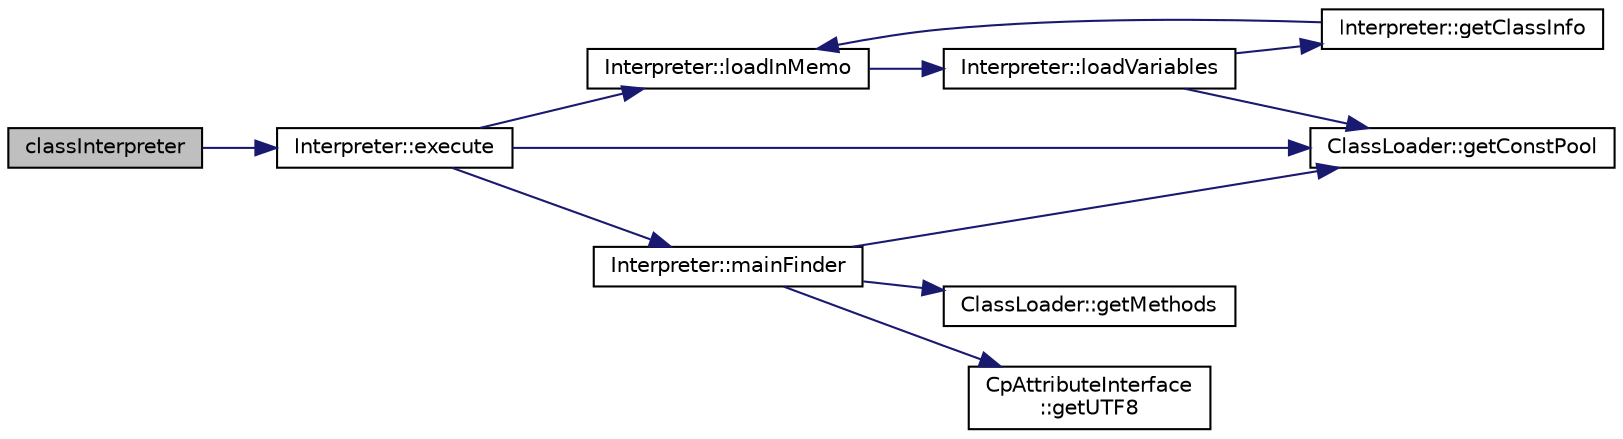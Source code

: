 digraph "classInterpreter"
{
  edge [fontname="Helvetica",fontsize="10",labelfontname="Helvetica",labelfontsize="10"];
  node [fontname="Helvetica",fontsize="10",shape=record];
  rankdir="LR";
  Node1 [label="classInterpreter",height=0.2,width=0.4,color="black", fillcolor="grey75", style="filled", fontcolor="black"];
  Node1 -> Node2 [color="midnightblue",fontsize="10",style="solid",fontname="Helvetica"];
  Node2 [label="Interpreter::execute",height=0.2,width=0.4,color="black", fillcolor="white", style="filled",URL="$class_interpreter.html#aaa34fcc8ece810597cd2fea359b65220"];
  Node2 -> Node3 [color="midnightblue",fontsize="10",style="solid",fontname="Helvetica"];
  Node3 [label="Interpreter::loadInMemo",height=0.2,width=0.4,color="black", fillcolor="white", style="filled",URL="$class_interpreter.html#ab8fa17a7a73d119f3a3113555aef9702"];
  Node3 -> Node4 [color="midnightblue",fontsize="10",style="solid",fontname="Helvetica"];
  Node4 [label="Interpreter::loadVariables",height=0.2,width=0.4,color="black", fillcolor="white", style="filled",URL="$class_interpreter.html#a39a3745e54aa3cee8882075c96ae8b3f"];
  Node4 -> Node5 [color="midnightblue",fontsize="10",style="solid",fontname="Helvetica"];
  Node5 [label="ClassLoader::getConstPool",height=0.2,width=0.4,color="black", fillcolor="white", style="filled",URL="$class_class_loader.html#a8f3dc8367a76e7a4594bd5e8206d3977"];
  Node4 -> Node6 [color="midnightblue",fontsize="10",style="solid",fontname="Helvetica"];
  Node6 [label="Interpreter::getClassInfo",height=0.2,width=0.4,color="black", fillcolor="white", style="filled",URL="$class_interpreter.html#a99a623bb05c66632d0ab034ebaf2cf51"];
  Node6 -> Node3 [color="midnightblue",fontsize="10",style="solid",fontname="Helvetica"];
  Node2 -> Node5 [color="midnightblue",fontsize="10",style="solid",fontname="Helvetica"];
  Node2 -> Node7 [color="midnightblue",fontsize="10",style="solid",fontname="Helvetica"];
  Node7 [label="Interpreter::mainFinder",height=0.2,width=0.4,color="black", fillcolor="white", style="filled",URL="$class_interpreter.html#a9be1f0faf7df7c81dc180da22ea08fa5"];
  Node7 -> Node8 [color="midnightblue",fontsize="10",style="solid",fontname="Helvetica"];
  Node8 [label="ClassLoader::getMethods",height=0.2,width=0.4,color="black", fillcolor="white", style="filled",URL="$class_class_loader.html#ad4733587ddbe1ae25500c13181bfb5ca"];
  Node7 -> Node9 [color="midnightblue",fontsize="10",style="solid",fontname="Helvetica"];
  Node9 [label="CpAttributeInterface\l::getUTF8",height=0.2,width=0.4,color="black", fillcolor="white", style="filled",URL="$struct_cp_attribute_interface.html#a99cabbc15a0af5273a6d324dfbc78f41"];
  Node7 -> Node5 [color="midnightblue",fontsize="10",style="solid",fontname="Helvetica"];
}
